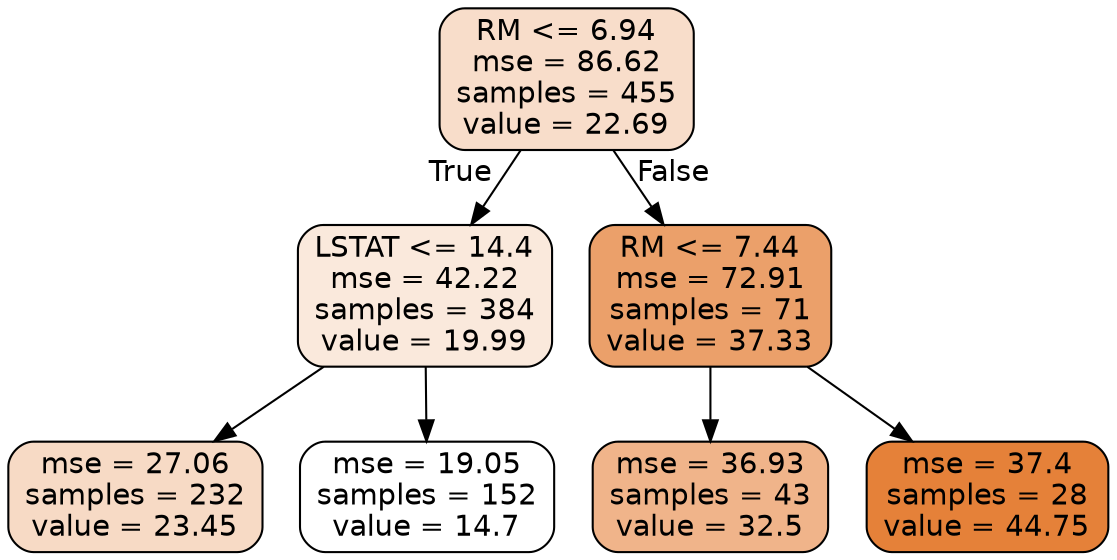 digraph Tree {
node [shape=box, style="filled, rounded", color="black", fontname=helvetica] ;
edge [fontname=helvetica] ;
0 [label="RM <= 6.94\nmse = 86.62\nsamples = 455\nvalue = 22.69", fillcolor="#f8ddca"] ;
1 [label="LSTAT <= 14.4\nmse = 42.22\nsamples = 384\nvalue = 19.99", fillcolor="#fae9dc"] ;
0 -> 1 [labeldistance=2.5, labelangle=45, headlabel="True"] ;
2 [label="mse = 27.06\nsamples = 232\nvalue = 23.45", fillcolor="#f7dac5"] ;
1 -> 2 ;
3 [label="mse = 19.05\nsamples = 152\nvalue = 14.7", fillcolor="#ffffff"] ;
1 -> 3 ;
4 [label="RM <= 7.44\nmse = 72.91\nsamples = 71\nvalue = 37.33", fillcolor="#eba06a"] ;
0 -> 4 [labeldistance=2.5, labelangle=-45, headlabel="False"] ;
5 [label="mse = 36.93\nsamples = 43\nvalue = 32.5", fillcolor="#f0b48a"] ;
4 -> 5 ;
6 [label="mse = 37.4\nsamples = 28\nvalue = 44.75", fillcolor="#e58139"] ;
4 -> 6 ;
}